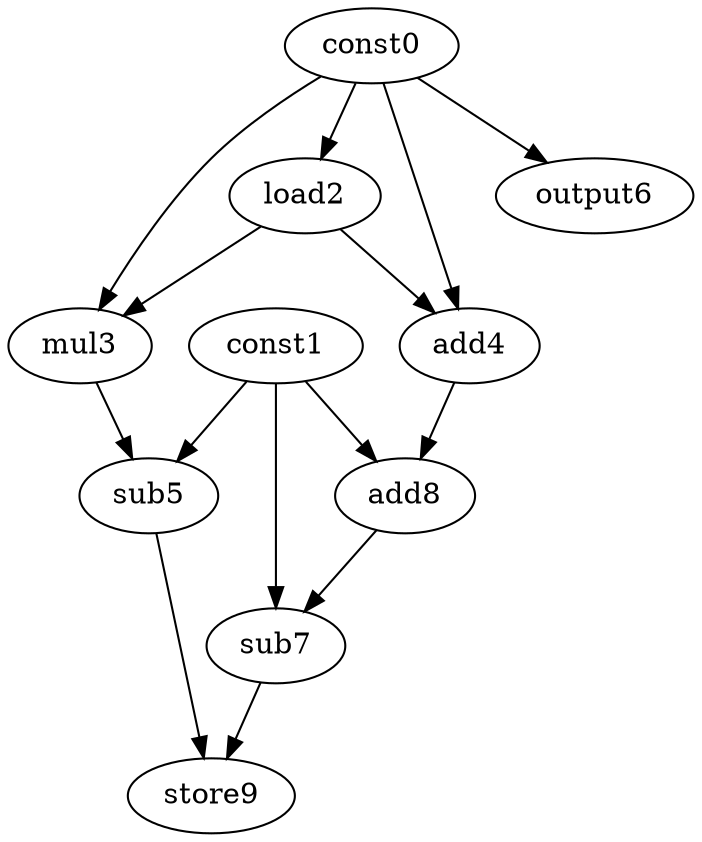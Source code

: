 digraph G { 
const0[opcode=const]; 
const1[opcode=const]; 
load2[opcode=load]; 
mul3[opcode=mul]; 
add4[opcode=add]; 
sub5[opcode=sub]; 
output6[opcode=output]; 
sub7[opcode=sub]; 
add8[opcode=add]; 
store9[opcode=store]; 
const0->load2[operand=0];
const0->output6[operand=0];
const0->mul3[operand=0];
load2->mul3[operand=1];
const0->add4[operand=0];
load2->add4[operand=1];
const1->sub5[operand=0];
mul3->sub5[operand=1];
const1->add8[operand=0];
add4->add8[operand=1];
add8->sub7[operand=0];
const1->sub7[operand=1];
sub5->store9[operand=0];
sub7->store9[operand=1];
}
